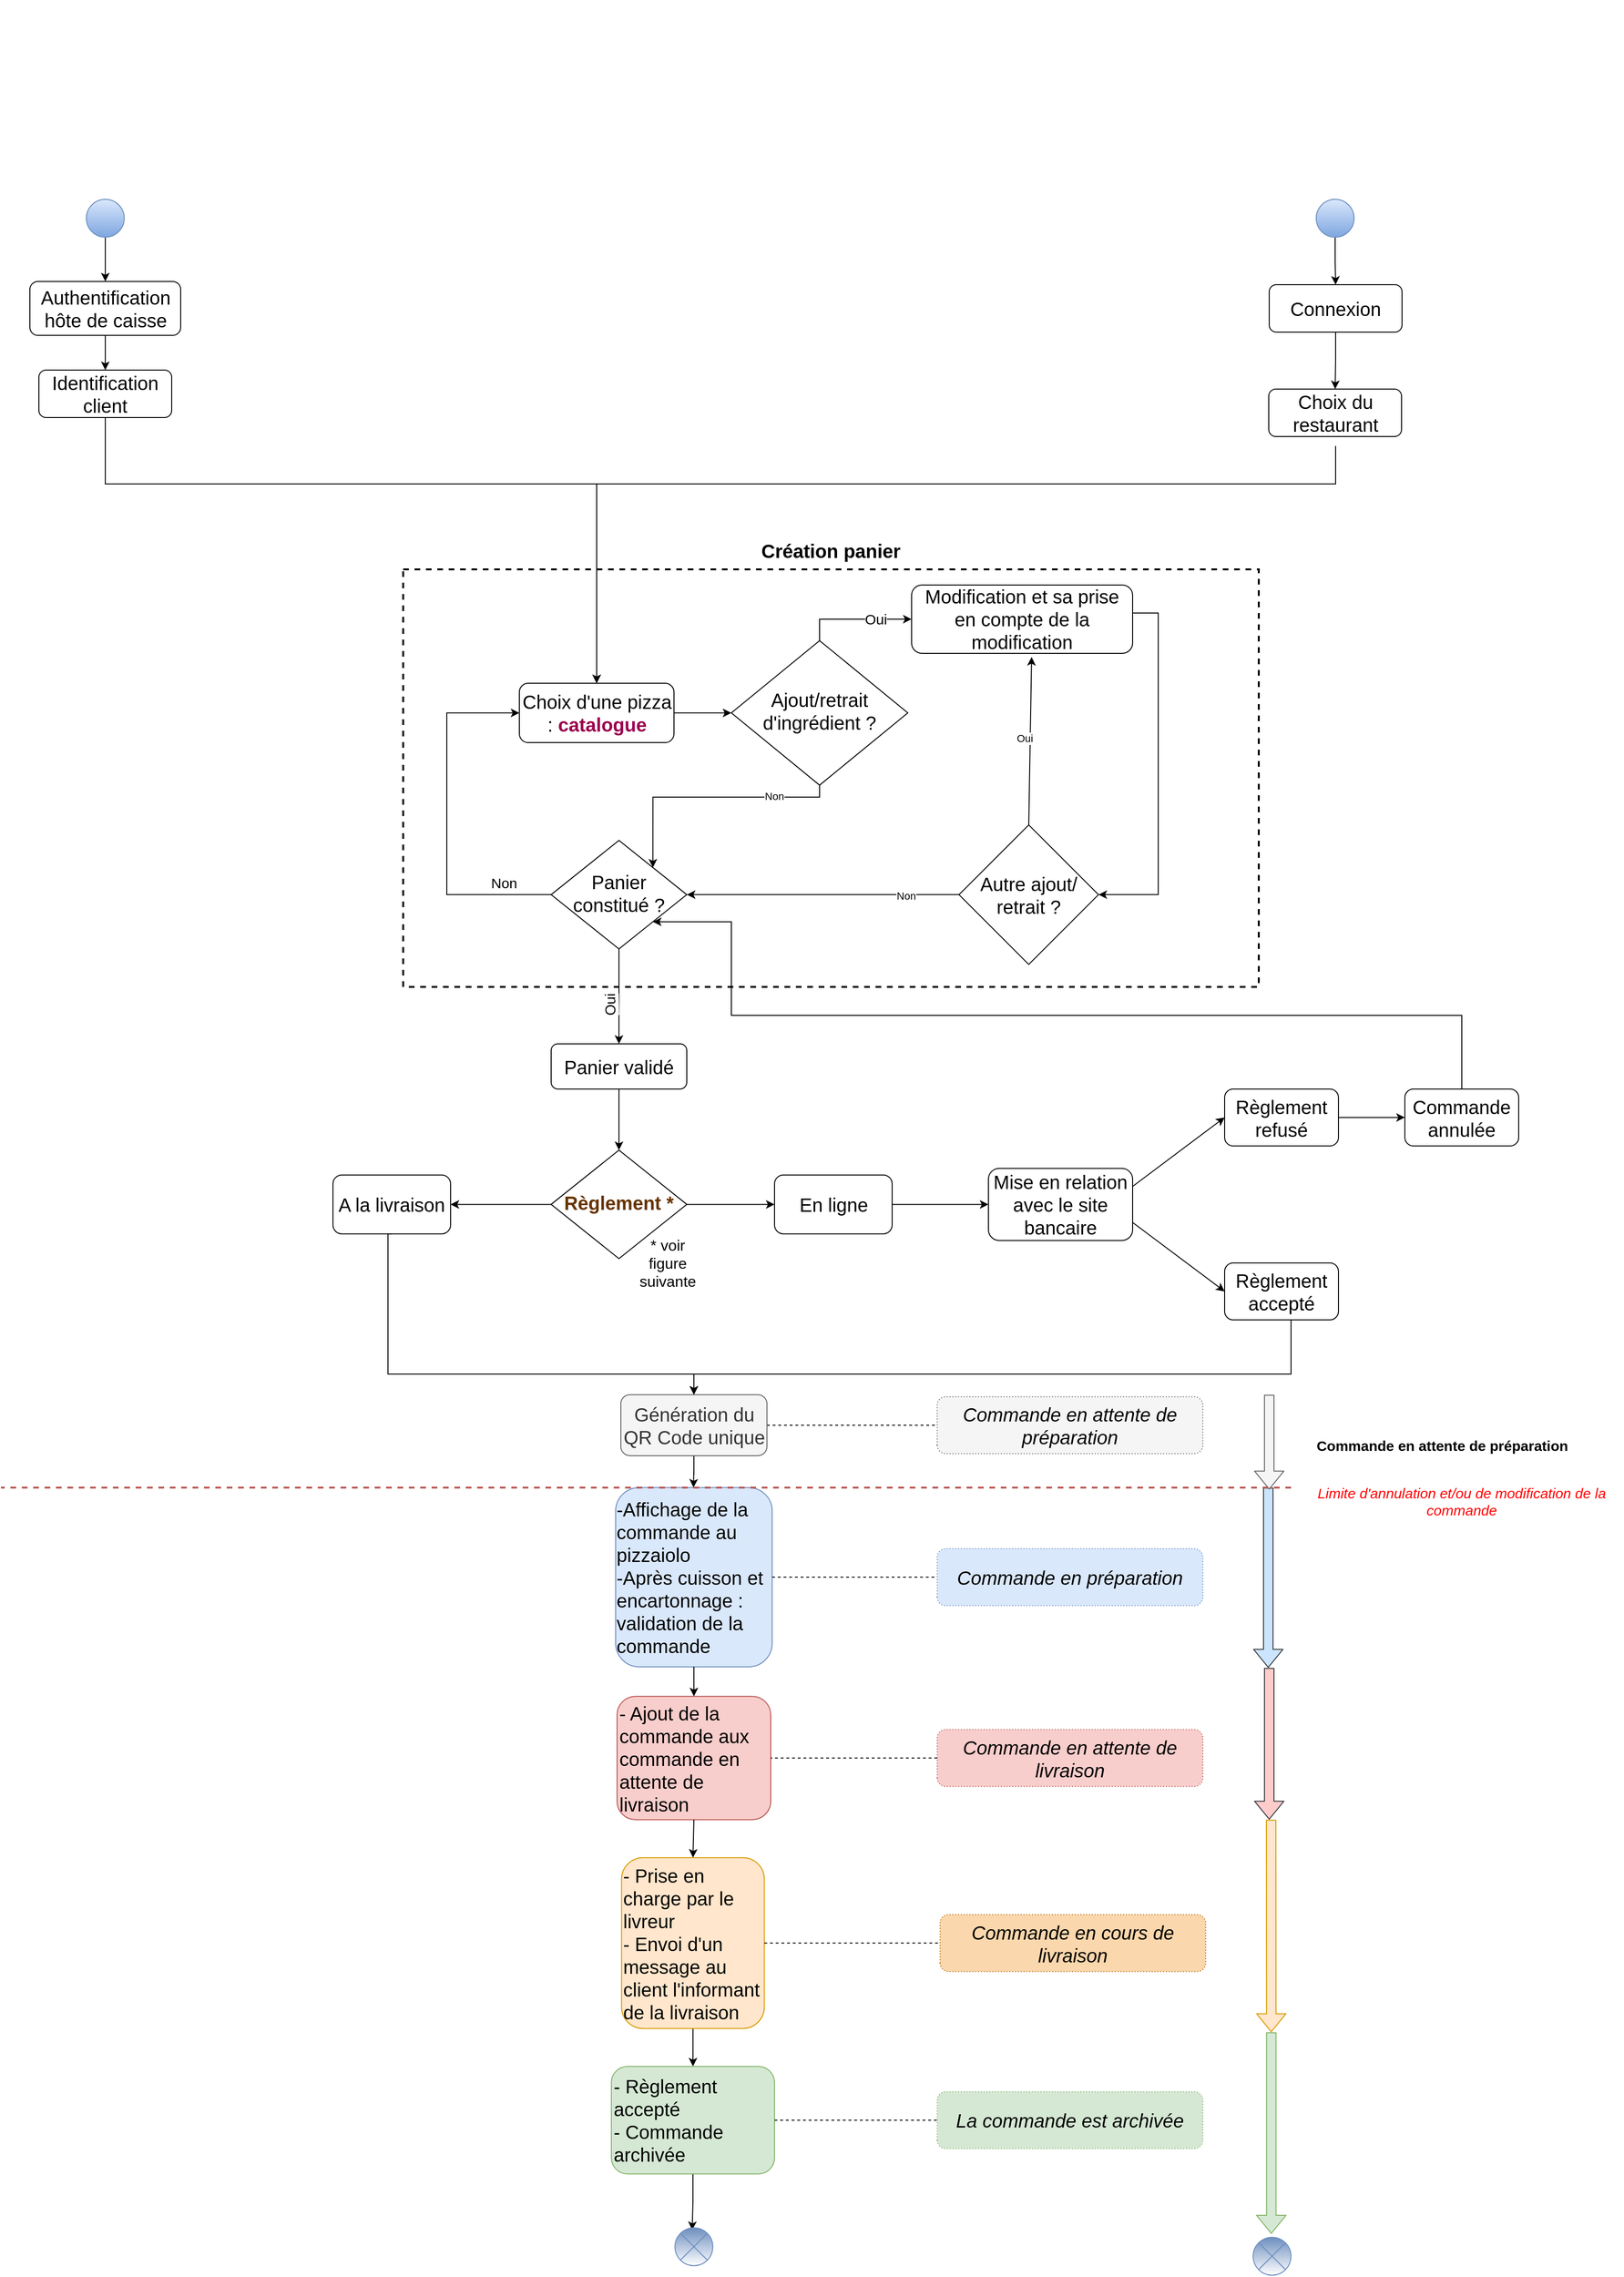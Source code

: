 <mxfile version="13.3.5" type="github">
  <diagram id="C5RBs43oDa-KdzZeNtuy" name="Page-1">
    <mxGraphModel dx="2404" dy="2037" grid="1" gridSize="10" guides="1" tooltips="1" connect="1" arrows="1" fold="1" page="1" pageScale="1" pageWidth="827" pageHeight="1169" math="0" shadow="0">
      <root>
        <mxCell id="WIyWlLk6GJQsqaUBKTNV-0" />
        <mxCell id="WIyWlLk6GJQsqaUBKTNV-1" parent="WIyWlLk6GJQsqaUBKTNV-0" />
        <mxCell id="lguihTrJesUZVeJumMv--24" value="" style="rounded=0;whiteSpace=wrap;html=1;fontSize=15;fillColor=none;strokeWidth=2;dashed=1;labelBackgroundColor=none;" parent="WIyWlLk6GJQsqaUBKTNV-1" vertex="1">
          <mxGeometry x="-86" y="270" width="902" height="440" as="geometry" />
        </mxCell>
        <mxCell id="Fh5ID8DqyuNmly4tTI_g-8" value="" style="edgeStyle=orthogonalEdgeStyle;rounded=0;orthogonalLoop=1;jettySize=auto;html=1;entryX=0;entryY=0.5;entryDx=0;entryDy=0;" parent="WIyWlLk6GJQsqaUBKTNV-1" source="WIyWlLk6GJQsqaUBKTNV-3" target="Fh5ID8DqyuNmly4tTI_g-9" edge="1">
          <mxGeometry relative="1" as="geometry">
            <mxPoint x="229" y="314.18" as="targetPoint" />
          </mxGeometry>
        </mxCell>
        <mxCell id="WIyWlLk6GJQsqaUBKTNV-3" value="&lt;font style=&quot;font-size: 20px&quot;&gt;Choix d&#39;une pizza : &lt;font color=&quot;#99004d&quot;&gt;&lt;b&gt;catalogue&lt;/b&gt;&lt;/font&gt;&lt;/font&gt;" style="rounded=1;whiteSpace=wrap;html=1;fontSize=12;glass=0;strokeWidth=1;shadow=0;aspect=fixed;" parent="WIyWlLk6GJQsqaUBKTNV-1" vertex="1">
          <mxGeometry x="36.5" y="390.0" width="163" height="62.54" as="geometry" />
        </mxCell>
        <mxCell id="1Tk0HkHW5LTEGYrqBiVO-42" value="" style="edgeStyle=orthogonalEdgeStyle;rounded=0;orthogonalLoop=1;jettySize=auto;html=1;endArrow=classic;endFill=1;fontColor=#000000;entryX=0.5;entryY=0;entryDx=0;entryDy=0;" parent="WIyWlLk6GJQsqaUBKTNV-1" source="WIyWlLk6GJQsqaUBKTNV-6" target="1Tk0HkHW5LTEGYrqBiVO-40" edge="1">
          <mxGeometry relative="1" as="geometry">
            <mxPoint x="141.5" y="732.41" as="targetPoint" />
          </mxGeometry>
        </mxCell>
        <mxCell id="1Tk0HkHW5LTEGYrqBiVO-44" value="&lt;font style=&quot;font-size: 15px&quot;&gt;Oui&lt;/font&gt;" style="edgeLabel;html=1;align=center;verticalAlign=middle;resizable=0;points=[];fontColor=#000000;rotation=269;" parent="1Tk0HkHW5LTEGYrqBiVO-42" vertex="1" connectable="0">
          <mxGeometry x="-0.301" y="1" relative="1" as="geometry">
            <mxPoint x="-11" y="24.42" as="offset" />
          </mxGeometry>
        </mxCell>
        <mxCell id="MHTNPu9FD_tJbpRzddWY-10" value="" style="edgeStyle=orthogonalEdgeStyle;rounded=0;orthogonalLoop=1;jettySize=auto;html=1;endArrow=classic;endFill=1;entryX=1;entryY=0.5;entryDx=0;entryDy=0;" parent="WIyWlLk6GJQsqaUBKTNV-1" source="WIyWlLk6GJQsqaUBKTNV-10" target="xwcKqS5W2qBAeuI9ddff-14" edge="1">
          <mxGeometry relative="1" as="geometry">
            <mxPoint x="-33.115" y="939.333" as="targetPoint" />
          </mxGeometry>
        </mxCell>
        <mxCell id="MHTNPu9FD_tJbpRzddWY-14" value="" style="edgeStyle=orthogonalEdgeStyle;rounded=0;orthogonalLoop=1;jettySize=auto;html=1;endArrow=classic;endFill=1;entryX=0;entryY=0.5;entryDx=0;entryDy=0;" parent="WIyWlLk6GJQsqaUBKTNV-1" source="WIyWlLk6GJQsqaUBKTNV-10" target="xwcKqS5W2qBAeuI9ddff-13" edge="1">
          <mxGeometry relative="1" as="geometry">
            <mxPoint x="297.5" y="939.18" as="targetPoint" />
          </mxGeometry>
        </mxCell>
        <mxCell id="bbMm7TcKJNfFNzZPyWXp-29" value="" style="edgeStyle=orthogonalEdgeStyle;rounded=0;orthogonalLoop=1;jettySize=auto;html=1;entryX=0;entryY=0.5;entryDx=0;entryDy=0;exitX=1;exitY=0.5;exitDx=0;exitDy=0;" parent="WIyWlLk6GJQsqaUBKTNV-1" source="xwcKqS5W2qBAeuI9ddff-13" target="bbMm7TcKJNfFNzZPyWXp-31" edge="1">
          <mxGeometry relative="1" as="geometry">
            <mxPoint x="580" y="1009.18" as="targetPoint" />
            <mxPoint x="426.438" y="939.23" as="sourcePoint" />
          </mxGeometry>
        </mxCell>
        <mxCell id="zhbQQQbT5VpZ4maYAVL1-5" value="" style="edgeStyle=orthogonalEdgeStyle;rounded=0;orthogonalLoop=1;jettySize=auto;html=1;entryX=0.5;entryY=0;entryDx=0;entryDy=0;" parent="WIyWlLk6GJQsqaUBKTNV-1" target="WIyWlLk6GJQsqaUBKTNV-3" edge="1">
          <mxGeometry relative="1" as="geometry">
            <mxPoint x="897" y="100" as="targetPoint" />
            <Array as="points">
              <mxPoint x="897" y="180" />
              <mxPoint x="118" y="180" />
            </Array>
            <mxPoint x="897" y="140" as="sourcePoint" />
          </mxGeometry>
        </mxCell>
        <mxCell id="lguihTrJesUZVeJumMv--40" value="" style="edgeStyle=orthogonalEdgeStyle;rounded=0;orthogonalLoop=1;jettySize=auto;html=1;startArrow=none;startFill=0;endArrow=classic;endFill=1;fontSize=15;" parent="WIyWlLk6GJQsqaUBKTNV-1" source="Fh5ID8DqyuNmly4tTI_g-0" target="lguihTrJesUZVeJumMv--39" edge="1">
          <mxGeometry relative="1" as="geometry" />
        </mxCell>
        <mxCell id="Fh5ID8DqyuNmly4tTI_g-0" value="&lt;font style=&quot;font-size: 20px&quot;&gt;Connexion&lt;/font&gt;" style="rounded=1;whiteSpace=wrap;html=1;fontSize=12;glass=0;strokeWidth=1;shadow=0;" parent="WIyWlLk6GJQsqaUBKTNV-1" vertex="1">
          <mxGeometry x="827" y="-30" width="140" height="50" as="geometry" />
        </mxCell>
        <mxCell id="zhbQQQbT5VpZ4maYAVL1-14" value="" style="edgeStyle=orthogonalEdgeStyle;rounded=0;orthogonalLoop=1;jettySize=auto;html=1;startArrow=none;startFill=0;endArrow=classic;endFill=1;entryX=0;entryY=0.5;entryDx=0;entryDy=0;exitX=0.5;exitY=0;exitDx=0;exitDy=0;" parent="WIyWlLk6GJQsqaUBKTNV-1" source="Fh5ID8DqyuNmly4tTI_g-9" target="Fh5ID8DqyuNmly4tTI_g-26" edge="1">
          <mxGeometry relative="1" as="geometry">
            <mxPoint x="470" y="280" as="targetPoint" />
          </mxGeometry>
        </mxCell>
        <mxCell id="lguihTrJesUZVeJumMv--11" value="&lt;font style=&quot;font-size: 15px&quot;&gt;Oui&lt;/font&gt;" style="edgeLabel;html=1;align=center;verticalAlign=middle;resizable=0;points=[];" parent="zhbQQQbT5VpZ4maYAVL1-14" vertex="1" connectable="0">
          <mxGeometry x="0.374" y="1" relative="1" as="geometry">
            <mxPoint x="-1" as="offset" />
          </mxGeometry>
        </mxCell>
        <mxCell id="_vTTdTyD4Z65t_9HGQAe-5" value="" style="edgeStyle=orthogonalEdgeStyle;rounded=0;orthogonalLoop=1;jettySize=auto;html=1;entryX=1;entryY=0;entryDx=0;entryDy=0;" parent="WIyWlLk6GJQsqaUBKTNV-1" source="Fh5ID8DqyuNmly4tTI_g-9" target="WIyWlLk6GJQsqaUBKTNV-6" edge="1">
          <mxGeometry relative="1" as="geometry">
            <Array as="points">
              <mxPoint x="353" y="510" />
              <mxPoint x="177" y="510" />
            </Array>
          </mxGeometry>
        </mxCell>
        <mxCell id="_vTTdTyD4Z65t_9HGQAe-12" value="Non" style="edgeLabel;html=1;align=center;verticalAlign=middle;resizable=0;points=[];" parent="_vTTdTyD4Z65t_9HGQAe-5" vertex="1" connectable="0">
          <mxGeometry x="-0.535" y="-1" relative="1" as="geometry">
            <mxPoint as="offset" />
          </mxGeometry>
        </mxCell>
        <mxCell id="Fh5ID8DqyuNmly4tTI_g-9" value="&lt;font style=&quot;font-size: 20px&quot;&gt;Ajout/retrait d&#39;ingrédient ?&lt;/font&gt;" style="rhombus;whiteSpace=wrap;html=1;shadow=0;fontFamily=Helvetica;fontSize=12;align=center;strokeWidth=1;spacing=6;spacingTop=-4;aspect=fixed;" parent="WIyWlLk6GJQsqaUBKTNV-1" vertex="1">
          <mxGeometry x="260" y="345.11" width="186" height="152.32" as="geometry" />
        </mxCell>
        <mxCell id="lguihTrJesUZVeJumMv--3" value="" style="edgeStyle=orthogonalEdgeStyle;rounded=0;orthogonalLoop=1;jettySize=auto;html=1;startArrow=none;startFill=0;endArrow=classic;endFill=1;entryX=1;entryY=0.5;entryDx=0;entryDy=0;" parent="WIyWlLk6GJQsqaUBKTNV-1" source="Fh5ID8DqyuNmly4tTI_g-26" target="_vTTdTyD4Z65t_9HGQAe-3" edge="1">
          <mxGeometry relative="1" as="geometry">
            <mxPoint x="731.5" y="495.35" as="targetPoint" />
            <Array as="points">
              <mxPoint x="710" y="316" />
              <mxPoint x="710" y="613" />
            </Array>
          </mxGeometry>
        </mxCell>
        <mxCell id="Fh5ID8DqyuNmly4tTI_g-26" value="&lt;font style=&quot;font-size: 20px&quot;&gt;Modification et sa prise en compte de la modification&lt;br&gt;&lt;/font&gt;" style="rounded=1;whiteSpace=wrap;html=1;fontSize=12;glass=0;strokeWidth=1;shadow=0;align=center;aspect=fixed;" parent="WIyWlLk6GJQsqaUBKTNV-1" vertex="1">
          <mxGeometry x="450" y="286.51" width="233" height="71.93" as="geometry" />
        </mxCell>
        <mxCell id="G-hIVbg5v9CWW5Yy8Wli-13" value="" style="edgeStyle=orthogonalEdgeStyle;rounded=0;orthogonalLoop=1;jettySize=auto;html=1;" parent="WIyWlLk6GJQsqaUBKTNV-1" source="G-hIVbg5v9CWW5Yy8Wli-2" edge="1">
          <mxGeometry relative="1" as="geometry">
            <mxPoint x="220" y="1237.58" as="targetPoint" />
          </mxGeometry>
        </mxCell>
        <mxCell id="uQ-XWgEHN9rOL8nD1H7O-12" value="" style="edgeStyle=orthogonalEdgeStyle;rounded=0;orthogonalLoop=1;jettySize=auto;html=1;dashed=1;startArrow=none;startFill=0;endArrow=none;endFill=0;strokeWidth=1;entryX=0.5;entryY=0;entryDx=0;entryDy=0;" parent="WIyWlLk6GJQsqaUBKTNV-1" source="G-hIVbg5v9CWW5Yy8Wli-2" target="MHTNPu9FD_tJbpRzddWY-18" edge="1">
          <mxGeometry relative="1" as="geometry">
            <mxPoint x="470" y="1171.58" as="targetPoint" />
          </mxGeometry>
        </mxCell>
        <mxCell id="G-hIVbg5v9CWW5Yy8Wli-2" value="&lt;font style=&quot;font-size: 20px&quot;&gt;Génération du QR Code unique&lt;/font&gt;" style="rounded=1;whiteSpace=wrap;html=1;direction=north;fillColor=#f5f5f5;strokeColor=#666666;fontColor=#333333;aspect=fixed;" parent="WIyWlLk6GJQsqaUBKTNV-1" vertex="1">
          <mxGeometry x="143.5" y="1139.71" width="154" height="64.26" as="geometry" />
        </mxCell>
        <mxCell id="uQ-XWgEHN9rOL8nD1H7O-24" value="&lt;div style=&quot;text-align: left&quot;&gt;&lt;span style=&quot;font-size: 20px&quot;&gt;-Affichage de la commande au pizzaiolo&lt;/span&gt;&lt;/div&gt;&lt;font style=&quot;font-size: 20px&quot;&gt;&lt;div style=&quot;text-align: left&quot;&gt;-Après cuisson et encartonnage : validation de la commande&lt;/div&gt;&lt;/font&gt;" style="rounded=1;whiteSpace=wrap;html=1;direction=north;fillColor=#dae8fc;strokeColor=#6c8ebf;" parent="WIyWlLk6GJQsqaUBKTNV-1" vertex="1">
          <mxGeometry x="138" y="1237.58" width="165" height="188.88" as="geometry" />
        </mxCell>
        <mxCell id="uQ-XWgEHN9rOL8nD1H7O-26" value="&lt;span style=&quot;font-size: 20px&quot;&gt;- Ajout de la commande aux commande en attente de livraison&lt;/span&gt;" style="rounded=1;whiteSpace=wrap;html=1;direction=north;fillColor=#f8cecc;strokeColor=#b85450;align=left;" parent="WIyWlLk6GJQsqaUBKTNV-1" vertex="1">
          <mxGeometry x="139.5" y="1457.58" width="162" height="130" as="geometry" />
        </mxCell>
        <mxCell id="uQ-XWgEHN9rOL8nD1H7O-31" value="" style="edgeStyle=orthogonalEdgeStyle;rounded=0;orthogonalLoop=1;jettySize=auto;html=1;startArrow=none;startFill=0;endArrow=classic;endFill=1;strokeWidth=1;" parent="WIyWlLk6GJQsqaUBKTNV-1" source="uQ-XWgEHN9rOL8nD1H7O-28" target="uQ-XWgEHN9rOL8nD1H7O-30" edge="1">
          <mxGeometry relative="1" as="geometry" />
        </mxCell>
        <mxCell id="uQ-XWgEHN9rOL8nD1H7O-28" value="&lt;span style=&quot;font-size: 20px&quot;&gt;- Prise en charge par le livreur&lt;/span&gt;&lt;br style=&quot;font-size: 20px ; font-family: &amp;#34;helvetica&amp;#34;&quot;&gt;&lt;span style=&quot;font-size: 20px ; font-family: &amp;#34;helvetica&amp;#34;&quot;&gt;- Envoi d&#39;un message au client l&#39;informant de la livraison&lt;/span&gt;" style="rounded=1;whiteSpace=wrap;html=1;direction=north;fillColor=#ffe6cc;strokeColor=#d79b00;align=left;" parent="WIyWlLk6GJQsqaUBKTNV-1" vertex="1">
          <mxGeometry x="144.25" y="1627.58" width="150.5" height="180" as="geometry" />
        </mxCell>
        <mxCell id="bbMm7TcKJNfFNzZPyWXp-22" value="" style="edgeStyle=orthogonalEdgeStyle;rounded=0;orthogonalLoop=1;jettySize=auto;html=1;" parent="WIyWlLk6GJQsqaUBKTNV-1" source="uQ-XWgEHN9rOL8nD1H7O-30" edge="1">
          <mxGeometry relative="1" as="geometry">
            <mxPoint x="218.667" y="2020.02" as="targetPoint" />
          </mxGeometry>
        </mxCell>
        <mxCell id="uQ-XWgEHN9rOL8nD1H7O-30" value="&lt;span style=&quot;font-size: 20px&quot;&gt;- Règlement accepté&lt;/span&gt;&lt;br style=&quot;font-size: 20px&quot;&gt;&lt;span style=&quot;font-size: 20px&quot;&gt;- Commande archivée&lt;/span&gt;" style="rounded=1;whiteSpace=wrap;html=1;direction=north;fillColor=#d5e8d4;strokeColor=#82b366;align=left;" parent="WIyWlLk6GJQsqaUBKTNV-1" vertex="1">
          <mxGeometry x="133.5" y="1847.58" width="172" height="113.32" as="geometry" />
        </mxCell>
        <mxCell id="bbMm7TcKJNfFNzZPyWXp-9" value="" style="edgeStyle=orthogonalEdgeStyle;rounded=0;orthogonalLoop=1;jettySize=auto;html=1;entryX=1;entryY=0.5;entryDx=0;entryDy=0;exitX=0.5;exitY=1;exitDx=0;exitDy=0;" parent="WIyWlLk6GJQsqaUBKTNV-1" source="xwcKqS5W2qBAeuI9ddff-14" target="G-hIVbg5v9CWW5Yy8Wli-2" edge="1">
          <mxGeometry relative="1" as="geometry">
            <mxPoint x="220" y="1127.58" as="targetPoint" />
            <Array as="points">
              <mxPoint x="-102" y="970" />
              <mxPoint x="-102" y="1118" />
              <mxPoint x="221" y="1118" />
            </Array>
            <mxPoint x="-101.5" y="1000.88" as="sourcePoint" />
          </mxGeometry>
        </mxCell>
        <mxCell id="G-hIVbg5v9CWW5Yy8Wli-20" value="&lt;font color=&quot;#ff0000&quot; style=&quot;font-size: 15px&quot;&gt;Limite d&#39;annulation et/ou de modification de la commande&lt;br&gt;&lt;/font&gt;" style="text;html=1;strokeColor=none;fillColor=none;align=center;verticalAlign=middle;whiteSpace=wrap;rounded=0;fontStyle=2;dashed=1;" parent="WIyWlLk6GJQsqaUBKTNV-1" vertex="1">
          <mxGeometry x="860" y="1226.58" width="340" height="50" as="geometry" />
        </mxCell>
        <mxCell id="P_ejqXxA3MmKmbAG34VU-2" value="" style="edgeStyle=orthogonalEdgeStyle;rounded=0;orthogonalLoop=1;jettySize=auto;html=1;" parent="WIyWlLk6GJQsqaUBKTNV-1" source="P_ejqXxA3MmKmbAG34VU-1" target="Fh5ID8DqyuNmly4tTI_g-0" edge="1">
          <mxGeometry relative="1" as="geometry" />
        </mxCell>
        <mxCell id="P_ejqXxA3MmKmbAG34VU-1" value="" style="ellipse;whiteSpace=wrap;html=1;aspect=fixed;fillColor=#dae8fc;gradientColor=#7ea6e0;strokeColor=#6c8ebf;" parent="WIyWlLk6GJQsqaUBKTNV-1" vertex="1">
          <mxGeometry x="876.5" y="-120" width="40" height="40" as="geometry" />
        </mxCell>
        <mxCell id="P_ejqXxA3MmKmbAG34VU-4" value="" style="shape=flexArrow;endArrow=classic;html=1;fillColor=#cce5ff;strokeColor=#36393d;" parent="WIyWlLk6GJQsqaUBKTNV-1" edge="1">
          <mxGeometry width="50" height="50" relative="1" as="geometry">
            <mxPoint x="826" y="1237.58" as="sourcePoint" />
            <mxPoint x="826" y="1427.58" as="targetPoint" />
          </mxGeometry>
        </mxCell>
        <mxCell id="P_ejqXxA3MmKmbAG34VU-5" value="&lt;font style=&quot;font-size: 15px&quot;&gt;Commande en attente de préparation&lt;/font&gt;" style="text;html=1;align=center;verticalAlign=middle;resizable=0;points=[];labelBackgroundColor=#ffffff;rotation=0;fontStyle=1" parent="P_ejqXxA3MmKmbAG34VU-4" vertex="1" connectable="0">
          <mxGeometry x="-0.73" y="4" relative="1" as="geometry">
            <mxPoint x="179" y="-70" as="offset" />
          </mxGeometry>
        </mxCell>
        <mxCell id="P_ejqXxA3MmKmbAG34VU-11" value="" style="shape=flexArrow;endArrow=classic;html=1;fillColor=#f5f5f5;strokeColor=#666666;" parent="WIyWlLk6GJQsqaUBKTNV-1" edge="1">
          <mxGeometry width="50" height="50" relative="1" as="geometry">
            <mxPoint x="827" y="1139.71" as="sourcePoint" />
            <mxPoint x="827" y="1239.71" as="targetPoint" />
          </mxGeometry>
        </mxCell>
        <mxCell id="P_ejqXxA3MmKmbAG34VU-13" value="" style="shape=flexArrow;endArrow=classic;html=1;fillColor=#ffcccc;strokeColor=#36393d;" parent="WIyWlLk6GJQsqaUBKTNV-1" edge="1">
          <mxGeometry width="50" height="50" relative="1" as="geometry">
            <mxPoint x="827" y="1427.58" as="sourcePoint" />
            <mxPoint x="827" y="1587.58" as="targetPoint" />
          </mxGeometry>
        </mxCell>
        <mxCell id="P_ejqXxA3MmKmbAG34VU-18" value="" style="shape=flexArrow;endArrow=classic;html=1;fillColor=#ffe6cc;strokeColor=#d79b00;" parent="WIyWlLk6GJQsqaUBKTNV-1" edge="1">
          <mxGeometry width="50" height="50" relative="1" as="geometry">
            <mxPoint x="829" y="1587.58" as="sourcePoint" />
            <mxPoint x="829.17" y="1811.58" as="targetPoint" />
          </mxGeometry>
        </mxCell>
        <mxCell id="SvVdULVF1Hvvb6DCQOAH-8" value="" style="shape=flexArrow;endArrow=classic;html=1;fillColor=#d5e8d4;strokeColor=#82b366;entryX=0.5;entryY=0;entryDx=0;entryDy=0;" parent="WIyWlLk6GJQsqaUBKTNV-1" edge="1">
          <mxGeometry width="50" height="50" relative="1" as="geometry">
            <mxPoint x="829.17" y="1811.58" as="sourcePoint" />
            <mxPoint x="829.17" y="2024.02" as="targetPoint" />
          </mxGeometry>
        </mxCell>
        <mxCell id="SvVdULVF1Hvvb6DCQOAH-13" value="&lt;font color=&quot;#000000&quot; style=&quot;font-size: 28px&quot;&gt;&lt;b&gt;&lt;br&gt;&lt;/b&gt;&lt;/font&gt;" style="text;html=1;strokeColor=none;fillColor=none;align=center;verticalAlign=middle;whiteSpace=wrap;rounded=0;fontColor=#FF99CC;" parent="WIyWlLk6GJQsqaUBKTNV-1" vertex="1">
          <mxGeometry x="170" y="-330" width="590" height="110" as="geometry" />
        </mxCell>
        <mxCell id="MHTNPu9FD_tJbpRzddWY-18" value="&lt;i&gt;&lt;font style=&quot;font-size: 20px&quot;&gt;Commande en attente de préparation&lt;/font&gt;&lt;/i&gt;" style="rounded=1;whiteSpace=wrap;html=1;direction=north;fillColor=#F5F5F5;strokeColor=#666666;dashed=1;dashPattern=1 2;" parent="WIyWlLk6GJQsqaUBKTNV-1" vertex="1">
          <mxGeometry x="477" y="1141.84" width="280" height="60" as="geometry" />
        </mxCell>
        <mxCell id="WIyWlLk6GJQsqaUBKTNV-10" value="&lt;font style=&quot;font-size: 20px&quot; color=&quot;#663300&quot;&gt;&lt;b&gt;Règlement *&lt;br&gt;&lt;/b&gt;&lt;/font&gt;" style="rhombus;whiteSpace=wrap;html=1;shadow=0;fontFamily=Helvetica;fontSize=12;align=center;strokeWidth=1;spacing=6;spacingTop=-4;aspect=fixed;" parent="WIyWlLk6GJQsqaUBKTNV-1" vertex="1">
          <mxGeometry x="70" y="881.98" width="143" height="114.4" as="geometry" />
        </mxCell>
        <mxCell id="uQ-XWgEHN9rOL8nD1H7O-8" value="" style="endArrow=none;html=1;dashed=1;fillColor=#f8cecc;strokeColor=#b85450;strokeWidth=2;" parent="WIyWlLk6GJQsqaUBKTNV-1" edge="1">
          <mxGeometry width="50" height="50" relative="1" as="geometry">
            <mxPoint x="850" y="1237.58" as="sourcePoint" />
            <mxPoint x="-510" y="1237.58" as="targetPoint" />
          </mxGeometry>
        </mxCell>
        <mxCell id="zFR9wRXN1Uo4z8-Ios9r-1" value="" style="endArrow=classic;html=1;exitX=0.5;exitY=1;exitDx=0;exitDy=0;entryX=0.5;entryY=0;entryDx=0;entryDy=0;" parent="WIyWlLk6GJQsqaUBKTNV-1" target="zFR9wRXN1Uo4z8-Ios9r-2" edge="1">
          <mxGeometry width="50" height="50" relative="1" as="geometry">
            <mxPoint x="-400.0" y="-80.0" as="sourcePoint" />
            <mxPoint x="-400" y="-40" as="targetPoint" />
          </mxGeometry>
        </mxCell>
        <mxCell id="zFR9wRXN1Uo4z8-Ios9r-4" value="" style="edgeStyle=orthogonalEdgeStyle;rounded=0;orthogonalLoop=1;jettySize=auto;html=1;entryX=0.5;entryY=0;entryDx=0;entryDy=0;" parent="WIyWlLk6GJQsqaUBKTNV-1" source="zFR9wRXN1Uo4z8-Ios9r-2" target="3-5R2tizVFBPjiLvBnB7-0" edge="1">
          <mxGeometry relative="1" as="geometry">
            <mxPoint x="-400" y="150" as="targetPoint" />
          </mxGeometry>
        </mxCell>
        <mxCell id="zFR9wRXN1Uo4z8-Ios9r-2" value="&lt;span style=&quot;font-size: 20px&quot;&gt;Authentification hôte de caisse&lt;/span&gt;" style="rounded=1;whiteSpace=wrap;html=1;fontSize=12;glass=0;strokeWidth=1;shadow=0;aspect=fixed;" parent="WIyWlLk6GJQsqaUBKTNV-1" vertex="1">
          <mxGeometry x="-479.5" y="-33.42" width="159" height="56.84" as="geometry" />
        </mxCell>
        <mxCell id="lguihTrJesUZVeJumMv--32" value="" style="edgeStyle=orthogonalEdgeStyle;rounded=0;orthogonalLoop=1;jettySize=auto;html=1;startArrow=none;startFill=0;endArrow=classic;endFill=1;fontSize=15;entryX=0.5;entryY=0;entryDx=0;entryDy=0;" parent="WIyWlLk6GJQsqaUBKTNV-1" source="3-5R2tizVFBPjiLvBnB7-0" target="WIyWlLk6GJQsqaUBKTNV-3" edge="1">
          <mxGeometry relative="1" as="geometry">
            <mxPoint x="120" y="250" as="targetPoint" />
            <Array as="points">
              <mxPoint x="-400" y="180" />
              <mxPoint x="118" y="180" />
            </Array>
          </mxGeometry>
        </mxCell>
        <mxCell id="3-5R2tizVFBPjiLvBnB7-0" value="&lt;font style=&quot;font-size: 20px&quot;&gt;Identification client&lt;/font&gt;" style="rounded=1;whiteSpace=wrap;html=1;fontSize=12;glass=0;strokeWidth=1;shadow=0;" parent="WIyWlLk6GJQsqaUBKTNV-1" vertex="1">
          <mxGeometry x="-470" y="60.0" width="140" height="50" as="geometry" />
        </mxCell>
        <mxCell id="bbMm7TcKJNfFNzZPyWXp-14" value="" style="shape=sumEllipse;perimeter=ellipsePerimeter;whiteSpace=wrap;html=1;backgroundOutline=1;fillColor=#6C8EBF;gradientColor=#ffffff;aspect=fixed;strokeColor=#6C8EBF;" parent="WIyWlLk6GJQsqaUBKTNV-1" vertex="1">
          <mxGeometry x="200.5" y="2017.58" width="40" height="40" as="geometry" />
        </mxCell>
        <mxCell id="bbMm7TcKJNfFNzZPyWXp-15" value="&lt;span style=&quot;font-size: 20px&quot;&gt;&lt;i&gt;Commande en préparation&lt;/i&gt;&lt;/span&gt;" style="rounded=1;whiteSpace=wrap;html=1;direction=north;fillColor=#dae8fc;strokeColor=#6c8ebf;dashed=1;dashPattern=1 2;" parent="WIyWlLk6GJQsqaUBKTNV-1" vertex="1">
          <mxGeometry x="477" y="1302.02" width="280" height="60" as="geometry" />
        </mxCell>
        <mxCell id="bbMm7TcKJNfFNzZPyWXp-16" value="&lt;font style=&quot;font-size: 20px&quot;&gt;&lt;i&gt;Commande en attente de livraison&lt;/i&gt;&lt;/font&gt;" style="rounded=1;whiteSpace=wrap;html=1;direction=north;fillColor=#f8cecc;strokeColor=#b85450;dashed=1;dashPattern=1 2;" parent="WIyWlLk6GJQsqaUBKTNV-1" vertex="1">
          <mxGeometry x="477" y="1492.58" width="280" height="60" as="geometry" />
        </mxCell>
        <mxCell id="bbMm7TcKJNfFNzZPyWXp-31" value="&lt;font style=&quot;font-size: 20px&quot;&gt;Mise en relation avec le site bancaire&lt;/font&gt;" style="rounded=1;whiteSpace=wrap;html=1;fillColor=#FFFFFF;gradientColor=none;aspect=fixed;" parent="WIyWlLk6GJQsqaUBKTNV-1" vertex="1">
          <mxGeometry x="531" y="901.23" width="152" height="76" as="geometry" />
        </mxCell>
        <mxCell id="1Tk0HkHW5LTEGYrqBiVO-3" value="" style="edgeStyle=orthogonalEdgeStyle;rounded=0;orthogonalLoop=1;jettySize=auto;html=1;" parent="WIyWlLk6GJQsqaUBKTNV-1" source="bbMm7TcKJNfFNzZPyWXp-33" target="1Tk0HkHW5LTEGYrqBiVO-2" edge="1">
          <mxGeometry relative="1" as="geometry" />
        </mxCell>
        <mxCell id="bbMm7TcKJNfFNzZPyWXp-33" value="&lt;font style=&quot;font-size: 20px&quot;&gt;Règlement refusé&lt;/font&gt;" style="rounded=1;whiteSpace=wrap;html=1;fillColor=#FFFFFF;gradientColor=none;" parent="WIyWlLk6GJQsqaUBKTNV-1" vertex="1">
          <mxGeometry x="780" y="817.58" width="120" height="60" as="geometry" />
        </mxCell>
        <mxCell id="lguihTrJesUZVeJumMv--23" value="" style="edgeStyle=orthogonalEdgeStyle;rounded=0;orthogonalLoop=1;jettySize=auto;html=1;startArrow=none;startFill=0;endArrow=classic;endFill=1;fontSize=15;entryX=1;entryY=1;entryDx=0;entryDy=0;" parent="WIyWlLk6GJQsqaUBKTNV-1" source="1Tk0HkHW5LTEGYrqBiVO-2" target="WIyWlLk6GJQsqaUBKTNV-6" edge="1">
          <mxGeometry relative="1" as="geometry">
            <mxPoint x="1030.0" y="680" as="targetPoint" />
            <Array as="points">
              <mxPoint x="1030" y="740" />
              <mxPoint x="260" y="740" />
              <mxPoint x="260" y="641" />
            </Array>
          </mxGeometry>
        </mxCell>
        <mxCell id="1Tk0HkHW5LTEGYrqBiVO-2" value="&lt;font style=&quot;font-size: 20px&quot;&gt;Commande annulée&lt;/font&gt;" style="rounded=1;whiteSpace=wrap;html=1;fillColor=#FFFFFF;gradientColor=none;" parent="WIyWlLk6GJQsqaUBKTNV-1" vertex="1">
          <mxGeometry x="970" y="817.58" width="120" height="60" as="geometry" />
        </mxCell>
        <mxCell id="bbMm7TcKJNfFNzZPyWXp-42" value="" style="edgeStyle=orthogonalEdgeStyle;rounded=0;orthogonalLoop=1;jettySize=auto;html=1;entryX=1;entryY=0.5;entryDx=0;entryDy=0;" parent="WIyWlLk6GJQsqaUBKTNV-1" source="bbMm7TcKJNfFNzZPyWXp-34" target="G-hIVbg5v9CWW5Yy8Wli-2" edge="1">
          <mxGeometry relative="1" as="geometry">
            <mxPoint x="870" y="1177.58" as="targetPoint" />
            <Array as="points">
              <mxPoint x="850" y="1118" />
              <mxPoint x="221" y="1118" />
            </Array>
          </mxGeometry>
        </mxCell>
        <mxCell id="bbMm7TcKJNfFNzZPyWXp-34" value="&lt;font style=&quot;font-size: 20px&quot;&gt;Règlement accepté&lt;/font&gt;" style="rounded=1;whiteSpace=wrap;html=1;fillColor=#FFFFFF;gradientColor=none;" parent="WIyWlLk6GJQsqaUBKTNV-1" vertex="1">
          <mxGeometry x="780" y="1000.88" width="120" height="60" as="geometry" />
        </mxCell>
        <mxCell id="bbMm7TcKJNfFNzZPyWXp-35" value="" style="endArrow=classic;html=1;exitX=1;exitY=0.25;exitDx=0;exitDy=0;entryX=0;entryY=0.5;entryDx=0;entryDy=0;" parent="WIyWlLk6GJQsqaUBKTNV-1" source="bbMm7TcKJNfFNzZPyWXp-31" target="bbMm7TcKJNfFNzZPyWXp-33" edge="1">
          <mxGeometry width="50" height="50" relative="1" as="geometry">
            <mxPoint x="760" y="917.58" as="sourcePoint" />
            <mxPoint x="810" y="867.58" as="targetPoint" />
          </mxGeometry>
        </mxCell>
        <mxCell id="bbMm7TcKJNfFNzZPyWXp-36" value="" style="endArrow=classic;html=1;entryX=0;entryY=0.5;entryDx=0;entryDy=0;exitX=1;exitY=0.75;exitDx=0;exitDy=0;" parent="WIyWlLk6GJQsqaUBKTNV-1" source="bbMm7TcKJNfFNzZPyWXp-31" target="bbMm7TcKJNfFNzZPyWXp-34" edge="1">
          <mxGeometry width="50" height="50" relative="1" as="geometry">
            <mxPoint x="760" y="917.58" as="sourcePoint" />
            <mxPoint x="810" y="867.58" as="targetPoint" />
          </mxGeometry>
        </mxCell>
        <mxCell id="1Tk0HkHW5LTEGYrqBiVO-5" value="&lt;font style=&quot;font-size: 20px&quot;&gt;&lt;i&gt;Commande en cours de livraison&lt;/i&gt;&lt;/font&gt;" style="rounded=1;whiteSpace=wrap;html=1;direction=north;fillColor=#fad7ac;strokeColor=#b46504;dashed=1;dashPattern=1 2;" parent="WIyWlLk6GJQsqaUBKTNV-1" vertex="1">
          <mxGeometry x="480" y="1687.58" width="280" height="60" as="geometry" />
        </mxCell>
        <mxCell id="1Tk0HkHW5LTEGYrqBiVO-6" value="" style="endArrow=none;html=1;entryX=0.5;entryY=0;entryDx=0;entryDy=0;exitX=0.5;exitY=1;exitDx=0;exitDy=0;dashed=1;" parent="WIyWlLk6GJQsqaUBKTNV-1" source="uQ-XWgEHN9rOL8nD1H7O-24" target="bbMm7TcKJNfFNzZPyWXp-15" edge="1">
          <mxGeometry width="50" height="50" relative="1" as="geometry">
            <mxPoint x="650" y="1427.58" as="sourcePoint" />
            <mxPoint x="700" y="1377.58" as="targetPoint" />
          </mxGeometry>
        </mxCell>
        <mxCell id="1Tk0HkHW5LTEGYrqBiVO-7" value="" style="endArrow=none;html=1;dashed=1;entryX=0.5;entryY=1;entryDx=0;entryDy=0;exitX=0.5;exitY=0;exitDx=0;exitDy=0;" parent="WIyWlLk6GJQsqaUBKTNV-1" source="bbMm7TcKJNfFNzZPyWXp-16" target="uQ-XWgEHN9rOL8nD1H7O-26" edge="1">
          <mxGeometry width="50" height="50" relative="1" as="geometry">
            <mxPoint x="650" y="1427.58" as="sourcePoint" />
            <mxPoint x="700" y="1377.58" as="targetPoint" />
          </mxGeometry>
        </mxCell>
        <mxCell id="1Tk0HkHW5LTEGYrqBiVO-10" value="&lt;font style=&quot;font-size: 20px&quot;&gt;&lt;i&gt;La commande est archivée&lt;/i&gt;&lt;/font&gt;" style="rounded=1;whiteSpace=wrap;html=1;direction=north;fillColor=#d5e8d4;strokeColor=#82b366;dashed=1;dashPattern=1 2;" parent="WIyWlLk6GJQsqaUBKTNV-1" vertex="1">
          <mxGeometry x="477" y="1874.24" width="280" height="60" as="geometry" />
        </mxCell>
        <mxCell id="1Tk0HkHW5LTEGYrqBiVO-14" value="" style="endArrow=classic;html=1;entryX=1;entryY=0.5;entryDx=0;entryDy=0;exitX=0;exitY=0.5;exitDx=0;exitDy=0;" parent="WIyWlLk6GJQsqaUBKTNV-1" source="uQ-XWgEHN9rOL8nD1H7O-24" target="uQ-XWgEHN9rOL8nD1H7O-26" edge="1">
          <mxGeometry width="50" height="50" relative="1" as="geometry">
            <mxPoint x="50" y="1437.58" as="sourcePoint" />
            <mxPoint x="100" y="1387.58" as="targetPoint" />
          </mxGeometry>
        </mxCell>
        <mxCell id="1Tk0HkHW5LTEGYrqBiVO-15" value="" style="endArrow=classic;html=1;entryX=1;entryY=0.5;entryDx=0;entryDy=0;exitX=0;exitY=0.5;exitDx=0;exitDy=0;" parent="WIyWlLk6GJQsqaUBKTNV-1" source="uQ-XWgEHN9rOL8nD1H7O-26" target="uQ-XWgEHN9rOL8nD1H7O-28" edge="1">
          <mxGeometry width="50" height="50" relative="1" as="geometry">
            <mxPoint x="50" y="1477.58" as="sourcePoint" />
            <mxPoint x="100" y="1427.58" as="targetPoint" />
          </mxGeometry>
        </mxCell>
        <mxCell id="1Tk0HkHW5LTEGYrqBiVO-16" value="" style="endArrow=none;html=1;entryX=0.5;entryY=0;entryDx=0;entryDy=0;exitX=0.5;exitY=1;exitDx=0;exitDy=0;dashed=1;" parent="WIyWlLk6GJQsqaUBKTNV-1" source="uQ-XWgEHN9rOL8nD1H7O-30" target="1Tk0HkHW5LTEGYrqBiVO-10" edge="1">
          <mxGeometry width="50" height="50" relative="1" as="geometry">
            <mxPoint x="50" y="1527.58" as="sourcePoint" />
            <mxPoint x="100" y="1477.58" as="targetPoint" />
          </mxGeometry>
        </mxCell>
        <mxCell id="1Tk0HkHW5LTEGYrqBiVO-19" value="" style="ellipse;whiteSpace=wrap;html=1;aspect=fixed;fillColor=#dae8fc;gradientColor=#7ea6e0;strokeColor=#6c8ebf;" parent="WIyWlLk6GJQsqaUBKTNV-1" vertex="1">
          <mxGeometry x="-420" y="-120" width="40" height="40" as="geometry" />
        </mxCell>
        <mxCell id="1Tk0HkHW5LTEGYrqBiVO-20" value="" style="shape=sumEllipse;perimeter=ellipsePerimeter;whiteSpace=wrap;html=1;backgroundOutline=1;fillColor=#6C8EBF;gradientColor=#ffffff;aspect=fixed;strokeColor=#6C8EBF;" parent="WIyWlLk6GJQsqaUBKTNV-1" vertex="1">
          <mxGeometry x="810" y="2027.58" width="40" height="40" as="geometry" />
        </mxCell>
        <mxCell id="1Tk0HkHW5LTEGYrqBiVO-40" value="&lt;font style=&quot;font-size: 20px&quot;&gt;Panier validé&lt;/font&gt;" style="rounded=1;whiteSpace=wrap;html=1;fontSize=12;glass=0;strokeWidth=1;shadow=0;aspect=fixed;" parent="WIyWlLk6GJQsqaUBKTNV-1" vertex="1">
          <mxGeometry x="70" y="769.99" width="143" height="47.59" as="geometry" />
        </mxCell>
        <mxCell id="lguihTrJesUZVeJumMv--16" value="" style="edgeStyle=orthogonalEdgeStyle;rounded=0;orthogonalLoop=1;jettySize=auto;html=1;startArrow=none;startFill=0;endArrow=classic;endFill=1;fontSize=15;entryX=0;entryY=0.5;entryDx=0;entryDy=0;" parent="WIyWlLk6GJQsqaUBKTNV-1" source="WIyWlLk6GJQsqaUBKTNV-6" target="WIyWlLk6GJQsqaUBKTNV-3" edge="1">
          <mxGeometry relative="1" as="geometry">
            <mxPoint x="-118.5" y="537.59" as="targetPoint" />
            <Array as="points">
              <mxPoint x="-40" y="613" />
              <mxPoint x="-40" y="421" />
            </Array>
          </mxGeometry>
        </mxCell>
        <mxCell id="lguihTrJesUZVeJumMv--17" value="Non" style="edgeLabel;html=1;align=center;verticalAlign=middle;resizable=0;points=[];fontSize=15;" parent="lguihTrJesUZVeJumMv--16" vertex="1" connectable="0">
          <mxGeometry x="-0.304" y="-3" relative="1" as="geometry">
            <mxPoint x="57" y="8.79" as="offset" />
          </mxGeometry>
        </mxCell>
        <mxCell id="WIyWlLk6GJQsqaUBKTNV-6" value="&lt;font style=&quot;font-size: 20px&quot;&gt;&lt;font style=&quot;font-size: 20px&quot;&gt;Panier constitué ?&lt;/font&gt;&lt;/font&gt;" style="rhombus;whiteSpace=wrap;html=1;shadow=0;fontFamily=Helvetica;fontSize=12;align=center;strokeWidth=1;spacing=6;spacingTop=-4;aspect=fixed;fillColor=#FFFFFF;strokeColor=#000000;" parent="WIyWlLk6GJQsqaUBKTNV-1" vertex="1">
          <mxGeometry x="70" y="555.6" width="143" height="114.4" as="geometry" />
        </mxCell>
        <mxCell id="lguihTrJesUZVeJumMv--25" value="&lt;font style=&quot;font-size: 20px&quot;&gt;&lt;b&gt;Création panier&lt;/b&gt;&lt;/font&gt;" style="text;html=1;strokeColor=none;fillColor=none;align=center;verticalAlign=middle;whiteSpace=wrap;rounded=0;dashed=1;fontSize=15;" parent="WIyWlLk6GJQsqaUBKTNV-1" vertex="1">
          <mxGeometry x="280" y="240" width="170" height="20" as="geometry" />
        </mxCell>
        <mxCell id="lguihTrJesUZVeJumMv--33" value="" style="endArrow=none;html=1;fontSize=15;exitX=0.5;exitY=1;exitDx=0;exitDy=0;entryX=0.5;entryY=0;entryDx=0;entryDy=0;dashed=1;" parent="WIyWlLk6GJQsqaUBKTNV-1" source="uQ-XWgEHN9rOL8nD1H7O-28" target="1Tk0HkHW5LTEGYrqBiVO-5" edge="1">
          <mxGeometry width="50" height="50" relative="1" as="geometry">
            <mxPoint x="530" y="1637.58" as="sourcePoint" />
            <mxPoint x="580" y="1587.58" as="targetPoint" />
          </mxGeometry>
        </mxCell>
        <mxCell id="lguihTrJesUZVeJumMv--39" value="&lt;font style=&quot;font-size: 20px&quot;&gt;Choix du restaurant&lt;/font&gt;" style="rounded=1;whiteSpace=wrap;html=1;fontSize=12;glass=0;strokeWidth=1;shadow=0;" parent="WIyWlLk6GJQsqaUBKTNV-1" vertex="1">
          <mxGeometry x="826.5" y="80" width="140" height="50" as="geometry" />
        </mxCell>
        <mxCell id="_vTTdTyD4Z65t_9HGQAe-3" value="&lt;font style=&quot;font-size: 20px&quot;&gt;Autre ajout/&lt;br&gt;retrait ?&lt;br&gt;&lt;/font&gt;" style="rhombus;whiteSpace=wrap;html=1;aspect=fixed;" parent="WIyWlLk6GJQsqaUBKTNV-1" vertex="1">
          <mxGeometry x="500" y="539.3" width="147" height="147" as="geometry" />
        </mxCell>
        <mxCell id="_vTTdTyD4Z65t_9HGQAe-4" value="" style="endArrow=classic;html=1;entryX=1;entryY=0.5;entryDx=0;entryDy=0;exitX=0;exitY=0.5;exitDx=0;exitDy=0;" parent="WIyWlLk6GJQsqaUBKTNV-1" source="_vTTdTyD4Z65t_9HGQAe-3" target="WIyWlLk6GJQsqaUBKTNV-6" edge="1">
          <mxGeometry width="50" height="50" relative="1" as="geometry">
            <mxPoint x="530" y="500" as="sourcePoint" />
            <mxPoint x="580" y="450" as="targetPoint" />
          </mxGeometry>
        </mxCell>
        <mxCell id="_vTTdTyD4Z65t_9HGQAe-11" value="Non" style="edgeLabel;html=1;align=center;verticalAlign=middle;resizable=0;points=[];" parent="_vTTdTyD4Z65t_9HGQAe-4" vertex="1" connectable="0">
          <mxGeometry x="-0.607" y="1" relative="1" as="geometry">
            <mxPoint as="offset" />
          </mxGeometry>
        </mxCell>
        <mxCell id="_vTTdTyD4Z65t_9HGQAe-9" value="" style="endArrow=classic;html=1;entryX=0.543;entryY=1.054;entryDx=0;entryDy=0;exitX=0.5;exitY=0;exitDx=0;exitDy=0;entryPerimeter=0;" parent="WIyWlLk6GJQsqaUBKTNV-1" source="_vTTdTyD4Z65t_9HGQAe-3" target="Fh5ID8DqyuNmly4tTI_g-26" edge="1">
          <mxGeometry width="50" height="50" relative="1" as="geometry">
            <mxPoint x="510" y="600" as="sourcePoint" />
            <mxPoint x="560" y="550" as="targetPoint" />
          </mxGeometry>
        </mxCell>
        <mxCell id="_vTTdTyD4Z65t_9HGQAe-10" value="Oui" style="edgeLabel;html=1;align=center;verticalAlign=middle;resizable=0;points=[];" parent="_vTTdTyD4Z65t_9HGQAe-9" vertex="1" connectable="0">
          <mxGeometry x="0.029" y="6" relative="1" as="geometry">
            <mxPoint as="offset" />
          </mxGeometry>
        </mxCell>
        <mxCell id="xwcKqS5W2qBAeuI9ddff-3" value="" style="endArrow=classic;html=1;exitX=0.5;exitY=1;exitDx=0;exitDy=0;entryX=0.5;entryY=0;entryDx=0;entryDy=0;" edge="1" parent="WIyWlLk6GJQsqaUBKTNV-1" source="1Tk0HkHW5LTEGYrqBiVO-40" target="WIyWlLk6GJQsqaUBKTNV-10">
          <mxGeometry width="50" height="50" relative="1" as="geometry">
            <mxPoint x="90" y="940" as="sourcePoint" />
            <mxPoint x="140" y="880" as="targetPoint" />
          </mxGeometry>
        </mxCell>
        <mxCell id="xwcKqS5W2qBAeuI9ddff-12" value="&lt;font style=&quot;font-size: 16px&quot;&gt;* voir figure suivante&lt;/font&gt;" style="text;html=1;strokeColor=none;fillColor=none;align=center;verticalAlign=middle;whiteSpace=wrap;rounded=0;" vertex="1" parent="WIyWlLk6GJQsqaUBKTNV-1">
          <mxGeometry x="173" y="990.78" width="40" height="20" as="geometry" />
        </mxCell>
        <mxCell id="xwcKqS5W2qBAeuI9ddff-13" value="&lt;font style=&quot;font-size: 20px&quot;&gt;En ligne&lt;/font&gt;" style="rounded=1;whiteSpace=wrap;html=1;fillColor=#FFFFFF;gradientColor=none;aspect=fixed;" vertex="1" parent="WIyWlLk6GJQsqaUBKTNV-1">
          <mxGeometry x="305.5" y="908.23" width="124" height="62" as="geometry" />
        </mxCell>
        <mxCell id="xwcKqS5W2qBAeuI9ddff-14" value="&lt;font style=&quot;font-size: 20px&quot;&gt;A la livraison&lt;/font&gt;" style="rounded=1;whiteSpace=wrap;html=1;fillColor=#FFFFFF;gradientColor=none;aspect=fixed;" vertex="1" parent="WIyWlLk6GJQsqaUBKTNV-1">
          <mxGeometry x="-160" y="908.23" width="124" height="62" as="geometry" />
        </mxCell>
      </root>
    </mxGraphModel>
  </diagram>
</mxfile>
